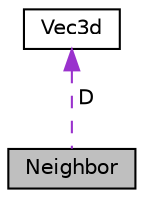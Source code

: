 digraph "Neighbor"
{
  edge [fontname="Helvetica",fontsize="10",labelfontname="Helvetica",labelfontsize="10"];
  node [fontname="Helvetica",fontsize="10",shape=record];
  Node1 [label="Neighbor",height=0.2,width=0.4,color="black", fillcolor="grey75", style="filled", fontcolor="black"];
  Node2 -> Node1 [dir="back",color="darkorchid3",fontsize="10",style="dashed",label=" D" ,fontname="Helvetica"];
  Node2 [label="Vec3d",height=0.2,width=0.4,color="black", fillcolor="white", style="filled",URL="$classVec3d.html",tooltip="Class to store positions and to handle operations on 3d vectors. "];
}
